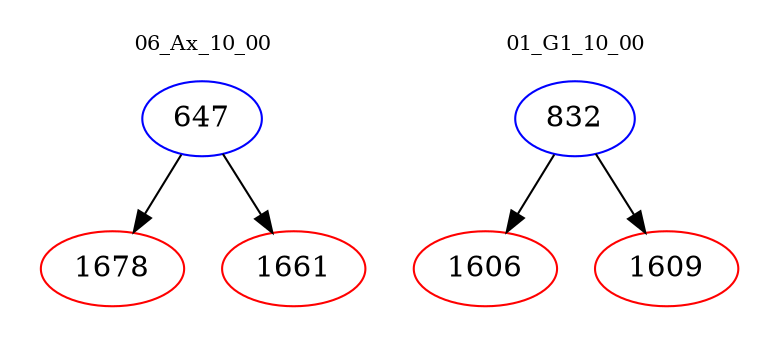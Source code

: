 digraph{
subgraph cluster_0 {
color = white
label = "06_Ax_10_00";
fontsize=10;
T0_647 [label="647", color="blue"]
T0_647 -> T0_1678 [color="black"]
T0_1678 [label="1678", color="red"]
T0_647 -> T0_1661 [color="black"]
T0_1661 [label="1661", color="red"]
}
subgraph cluster_1 {
color = white
label = "01_G1_10_00";
fontsize=10;
T1_832 [label="832", color="blue"]
T1_832 -> T1_1606 [color="black"]
T1_1606 [label="1606", color="red"]
T1_832 -> T1_1609 [color="black"]
T1_1609 [label="1609", color="red"]
}
}
